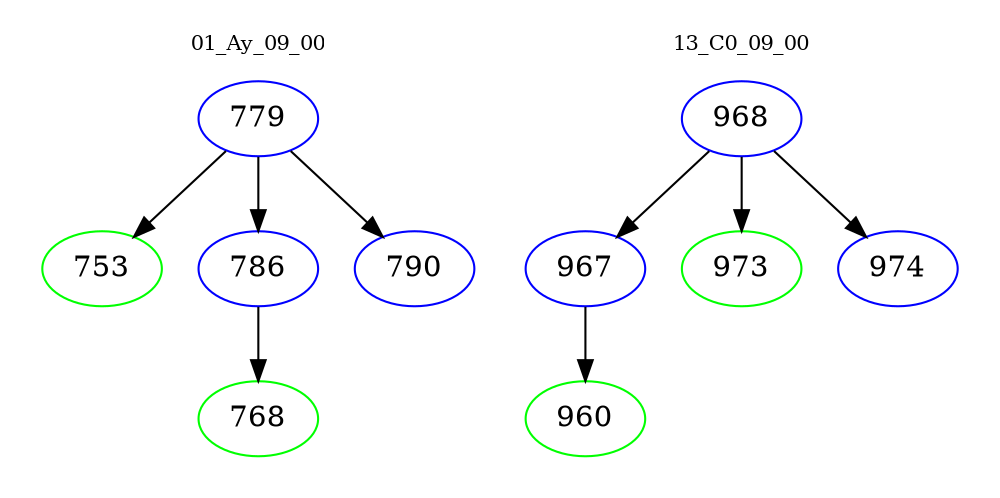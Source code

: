 digraph{
subgraph cluster_0 {
color = white
label = "01_Ay_09_00";
fontsize=10;
T0_779 [label="779", color="blue"]
T0_779 -> T0_753 [color="black"]
T0_753 [label="753", color="green"]
T0_779 -> T0_786 [color="black"]
T0_786 [label="786", color="blue"]
T0_786 -> T0_768 [color="black"]
T0_768 [label="768", color="green"]
T0_779 -> T0_790 [color="black"]
T0_790 [label="790", color="blue"]
}
subgraph cluster_1 {
color = white
label = "13_C0_09_00";
fontsize=10;
T1_968 [label="968", color="blue"]
T1_968 -> T1_967 [color="black"]
T1_967 [label="967", color="blue"]
T1_967 -> T1_960 [color="black"]
T1_960 [label="960", color="green"]
T1_968 -> T1_973 [color="black"]
T1_973 [label="973", color="green"]
T1_968 -> T1_974 [color="black"]
T1_974 [label="974", color="blue"]
}
}
